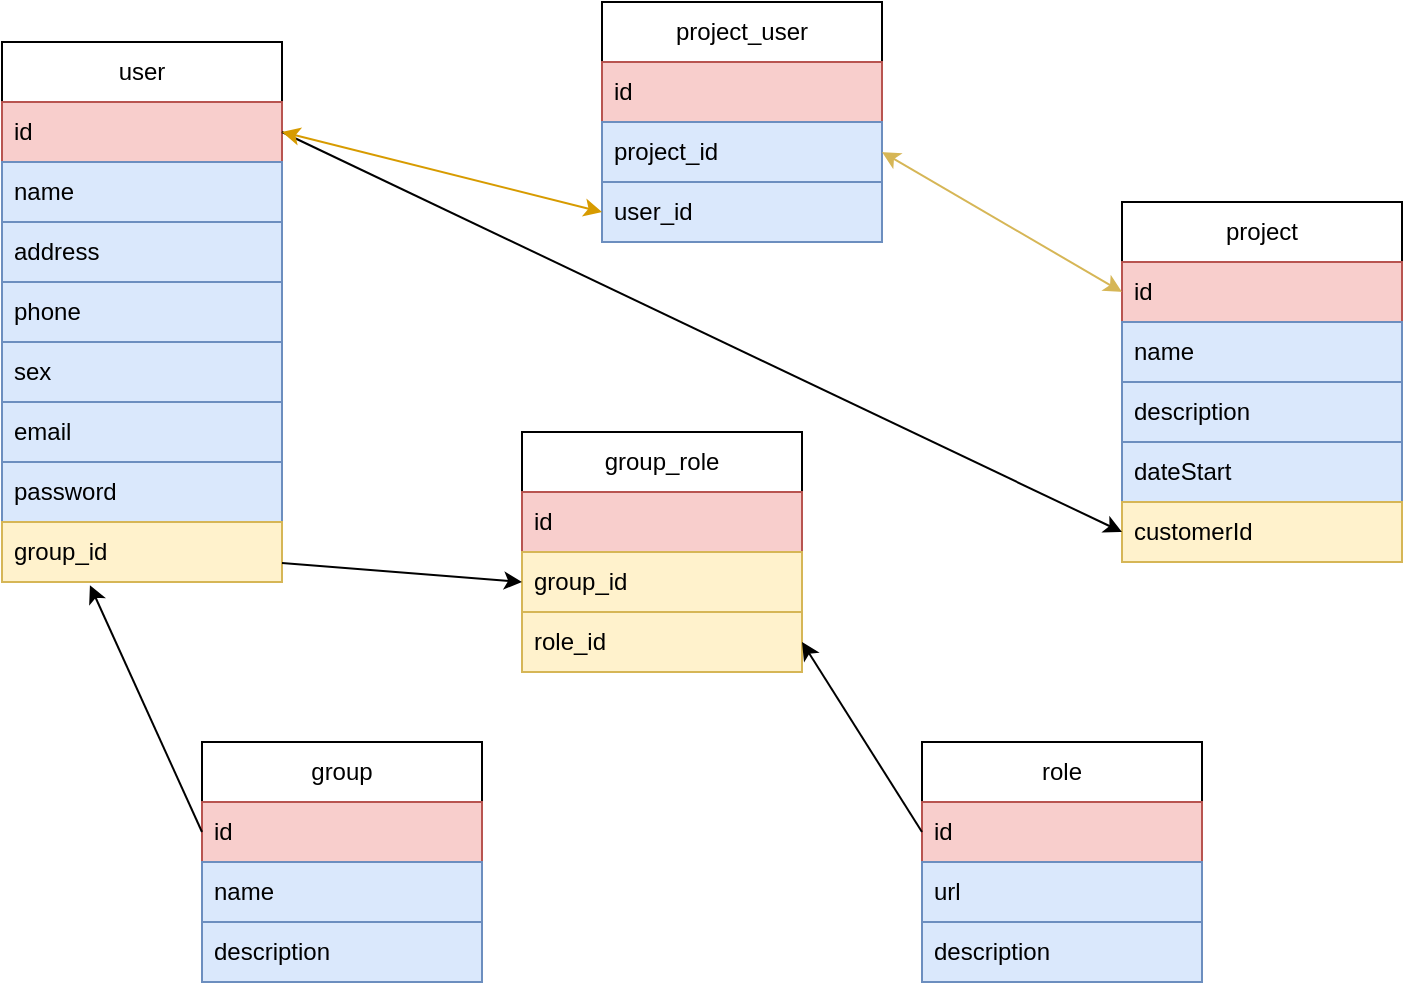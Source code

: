 <mxfile version="22.0.8" type="github">
  <diagram name="Page-1" id="dj8kJLBBsvTurNVyrgQJ">
    <mxGraphModel dx="1050" dy="566" grid="1" gridSize="10" guides="1" tooltips="1" connect="1" arrows="1" fold="1" page="1" pageScale="1" pageWidth="1200" pageHeight="1920" math="0" shadow="0">
      <root>
        <mxCell id="0" />
        <mxCell id="1" parent="0" />
        <mxCell id="lnpDuVdzJ0UPUpUxX-FV-3" value="user" style="swimlane;fontStyle=0;childLayout=stackLayout;horizontal=1;startSize=30;horizontalStack=0;resizeParent=1;resizeParentMax=0;resizeLast=0;collapsible=1;marginBottom=0;whiteSpace=wrap;html=1;" parent="1" vertex="1">
          <mxGeometry x="30" y="40" width="140" height="240" as="geometry" />
        </mxCell>
        <mxCell id="lnpDuVdzJ0UPUpUxX-FV-4" value="id" style="text;strokeColor=#b85450;fillColor=#f8cecc;align=left;verticalAlign=middle;spacingLeft=4;spacingRight=4;overflow=hidden;points=[[0,0.5],[1,0.5]];portConstraint=eastwest;rotatable=0;whiteSpace=wrap;html=1;" parent="lnpDuVdzJ0UPUpUxX-FV-3" vertex="1">
          <mxGeometry y="30" width="140" height="30" as="geometry" />
        </mxCell>
        <mxCell id="lnpDuVdzJ0UPUpUxX-FV-5" value="name" style="text;strokeColor=#6c8ebf;fillColor=#dae8fc;align=left;verticalAlign=middle;spacingLeft=4;spacingRight=4;overflow=hidden;points=[[0,0.5],[1,0.5]];portConstraint=eastwest;rotatable=0;whiteSpace=wrap;html=1;" parent="lnpDuVdzJ0UPUpUxX-FV-3" vertex="1">
          <mxGeometry y="60" width="140" height="30" as="geometry" />
        </mxCell>
        <mxCell id="lnpDuVdzJ0UPUpUxX-FV-6" value="address" style="text;strokeColor=#6c8ebf;fillColor=#dae8fc;align=left;verticalAlign=middle;spacingLeft=4;spacingRight=4;overflow=hidden;points=[[0,0.5],[1,0.5]];portConstraint=eastwest;rotatable=0;whiteSpace=wrap;html=1;" parent="lnpDuVdzJ0UPUpUxX-FV-3" vertex="1">
          <mxGeometry y="90" width="140" height="30" as="geometry" />
        </mxCell>
        <mxCell id="lnpDuVdzJ0UPUpUxX-FV-8" value="phone" style="text;strokeColor=#6c8ebf;fillColor=#dae8fc;align=left;verticalAlign=middle;spacingLeft=4;spacingRight=4;overflow=hidden;points=[[0,0.5],[1,0.5]];portConstraint=eastwest;rotatable=0;whiteSpace=wrap;html=1;" parent="lnpDuVdzJ0UPUpUxX-FV-3" vertex="1">
          <mxGeometry y="120" width="140" height="30" as="geometry" />
        </mxCell>
        <mxCell id="lnpDuVdzJ0UPUpUxX-FV-9" value="sex" style="text;strokeColor=#6c8ebf;fillColor=#dae8fc;align=left;verticalAlign=middle;spacingLeft=4;spacingRight=4;overflow=hidden;points=[[0,0.5],[1,0.5]];portConstraint=eastwest;rotatable=0;whiteSpace=wrap;html=1;" parent="lnpDuVdzJ0UPUpUxX-FV-3" vertex="1">
          <mxGeometry y="150" width="140" height="30" as="geometry" />
        </mxCell>
        <mxCell id="lnpDuVdzJ0UPUpUxX-FV-11" value="email" style="text;strokeColor=#6c8ebf;fillColor=#dae8fc;align=left;verticalAlign=middle;spacingLeft=4;spacingRight=4;overflow=hidden;points=[[0,0.5],[1,0.5]];portConstraint=eastwest;rotatable=0;whiteSpace=wrap;html=1;" parent="lnpDuVdzJ0UPUpUxX-FV-3" vertex="1">
          <mxGeometry y="180" width="140" height="30" as="geometry" />
        </mxCell>
        <mxCell id="lnpDuVdzJ0UPUpUxX-FV-12" value="password" style="text;strokeColor=#6c8ebf;fillColor=#dae8fc;align=left;verticalAlign=middle;spacingLeft=4;spacingRight=4;overflow=hidden;points=[[0,0.5],[1,0.5]];portConstraint=eastwest;rotatable=0;whiteSpace=wrap;html=1;" parent="lnpDuVdzJ0UPUpUxX-FV-3" vertex="1">
          <mxGeometry y="210" width="140" height="30" as="geometry" />
        </mxCell>
        <mxCell id="lnpDuVdzJ0UPUpUxX-FV-13" value="project" style="swimlane;fontStyle=0;childLayout=stackLayout;horizontal=1;startSize=30;horizontalStack=0;resizeParent=1;resizeParentMax=0;resizeLast=0;collapsible=1;marginBottom=0;whiteSpace=wrap;html=1;" parent="1" vertex="1">
          <mxGeometry x="590" y="120" width="140" height="180" as="geometry" />
        </mxCell>
        <mxCell id="lnpDuVdzJ0UPUpUxX-FV-14" value="id" style="text;strokeColor=#b85450;fillColor=#f8cecc;align=left;verticalAlign=middle;spacingLeft=4;spacingRight=4;overflow=hidden;points=[[0,0.5],[1,0.5]];portConstraint=eastwest;rotatable=0;whiteSpace=wrap;html=1;" parent="lnpDuVdzJ0UPUpUxX-FV-13" vertex="1">
          <mxGeometry y="30" width="140" height="30" as="geometry" />
        </mxCell>
        <mxCell id="lnpDuVdzJ0UPUpUxX-FV-15" value="name" style="text;strokeColor=#6c8ebf;fillColor=#dae8fc;align=left;verticalAlign=middle;spacingLeft=4;spacingRight=4;overflow=hidden;points=[[0,0.5],[1,0.5]];portConstraint=eastwest;rotatable=0;whiteSpace=wrap;html=1;" parent="lnpDuVdzJ0UPUpUxX-FV-13" vertex="1">
          <mxGeometry y="60" width="140" height="30" as="geometry" />
        </mxCell>
        <mxCell id="lnpDuVdzJ0UPUpUxX-FV-17" value="description" style="text;strokeColor=#6c8ebf;fillColor=#dae8fc;align=left;verticalAlign=middle;spacingLeft=4;spacingRight=4;overflow=hidden;points=[[0,0.5],[1,0.5]];portConstraint=eastwest;rotatable=0;whiteSpace=wrap;html=1;" parent="lnpDuVdzJ0UPUpUxX-FV-13" vertex="1">
          <mxGeometry y="90" width="140" height="30" as="geometry" />
        </mxCell>
        <mxCell id="lnpDuVdzJ0UPUpUxX-FV-16" value="dateStart" style="text;strokeColor=#6c8ebf;fillColor=#dae8fc;align=left;verticalAlign=middle;spacingLeft=4;spacingRight=4;overflow=hidden;points=[[0,0.5],[1,0.5]];portConstraint=eastwest;rotatable=0;whiteSpace=wrap;html=1;" parent="lnpDuVdzJ0UPUpUxX-FV-13" vertex="1">
          <mxGeometry y="120" width="140" height="30" as="geometry" />
        </mxCell>
        <mxCell id="lnpDuVdzJ0UPUpUxX-FV-18" value="customerId" style="text;strokeColor=#d6b656;fillColor=#fff2cc;align=left;verticalAlign=middle;spacingLeft=4;spacingRight=4;overflow=hidden;points=[[0,0.5],[1,0.5]];portConstraint=eastwest;rotatable=0;whiteSpace=wrap;html=1;" parent="lnpDuVdzJ0UPUpUxX-FV-13" vertex="1">
          <mxGeometry y="150" width="140" height="30" as="geometry" />
        </mxCell>
        <mxCell id="lnpDuVdzJ0UPUpUxX-FV-19" value="" style="endArrow=classic;html=1;rounded=0;exitX=1;exitY=0.5;exitDx=0;exitDy=0;entryX=0;entryY=0.5;entryDx=0;entryDy=0;" parent="1" source="lnpDuVdzJ0UPUpUxX-FV-4" target="lnpDuVdzJ0UPUpUxX-FV-18" edge="1">
          <mxGeometry width="50" height="50" relative="1" as="geometry">
            <mxPoint x="380" y="105" as="sourcePoint" />
            <mxPoint x="370" y="160" as="targetPoint" />
          </mxGeometry>
        </mxCell>
        <mxCell id="lnpDuVdzJ0UPUpUxX-FV-21" value="project_user" style="swimlane;fontStyle=0;childLayout=stackLayout;horizontal=1;startSize=30;horizontalStack=0;resizeParent=1;resizeParentMax=0;resizeLast=0;collapsible=1;marginBottom=0;whiteSpace=wrap;html=1;" parent="1" vertex="1">
          <mxGeometry x="330" y="20" width="140" height="120" as="geometry" />
        </mxCell>
        <mxCell id="lnpDuVdzJ0UPUpUxX-FV-22" value="id" style="text;strokeColor=#b85450;fillColor=#f8cecc;align=left;verticalAlign=middle;spacingLeft=4;spacingRight=4;overflow=hidden;points=[[0,0.5],[1,0.5]];portConstraint=eastwest;rotatable=0;whiteSpace=wrap;html=1;" parent="lnpDuVdzJ0UPUpUxX-FV-21" vertex="1">
          <mxGeometry y="30" width="140" height="30" as="geometry" />
        </mxCell>
        <mxCell id="lnpDuVdzJ0UPUpUxX-FV-23" value="project_id" style="text;strokeColor=#6c8ebf;fillColor=#dae8fc;align=left;verticalAlign=middle;spacingLeft=4;spacingRight=4;overflow=hidden;points=[[0,0.5],[1,0.5]];portConstraint=eastwest;rotatable=0;whiteSpace=wrap;html=1;" parent="lnpDuVdzJ0UPUpUxX-FV-21" vertex="1">
          <mxGeometry y="60" width="140" height="30" as="geometry" />
        </mxCell>
        <mxCell id="lnpDuVdzJ0UPUpUxX-FV-24" value="user_id" style="text;strokeColor=#6c8ebf;fillColor=#dae8fc;align=left;verticalAlign=middle;spacingLeft=4;spacingRight=4;overflow=hidden;points=[[0,0.5],[1,0.5]];portConstraint=eastwest;rotatable=0;whiteSpace=wrap;html=1;" parent="lnpDuVdzJ0UPUpUxX-FV-21" vertex="1">
          <mxGeometry y="90" width="140" height="30" as="geometry" />
        </mxCell>
        <mxCell id="lnpDuVdzJ0UPUpUxX-FV-25" value="" style="endArrow=classic;startArrow=classic;html=1;rounded=0;exitX=0;exitY=0.5;exitDx=0;exitDy=0;entryX=1;entryY=0.5;entryDx=0;entryDy=0;fillColor=#ffe6cc;strokeColor=#d79b00;" parent="1" source="lnpDuVdzJ0UPUpUxX-FV-24" target="lnpDuVdzJ0UPUpUxX-FV-4" edge="1">
          <mxGeometry width="50" height="50" relative="1" as="geometry">
            <mxPoint x="320" y="310" as="sourcePoint" />
            <mxPoint x="370" y="260" as="targetPoint" />
          </mxGeometry>
        </mxCell>
        <mxCell id="lnpDuVdzJ0UPUpUxX-FV-26" value="" style="endArrow=classic;startArrow=classic;html=1;rounded=0;entryX=0;entryY=0.25;entryDx=0;entryDy=0;exitX=1;exitY=0.5;exitDx=0;exitDy=0;fillColor=#fff2cc;strokeColor=#d6b656;" parent="1" source="lnpDuVdzJ0UPUpUxX-FV-23" target="lnpDuVdzJ0UPUpUxX-FV-13" edge="1">
          <mxGeometry width="50" height="50" relative="1" as="geometry">
            <mxPoint x="320" y="310" as="sourcePoint" />
            <mxPoint x="370" y="260" as="targetPoint" />
          </mxGeometry>
        </mxCell>
        <mxCell id="lnpDuVdzJ0UPUpUxX-FV-10" value="group_id" style="text;strokeColor=#d6b656;fillColor=#fff2cc;align=left;verticalAlign=middle;spacingLeft=4;spacingRight=4;overflow=hidden;points=[[0,0.5],[1,0.5]];portConstraint=eastwest;rotatable=0;whiteSpace=wrap;html=1;" parent="1" vertex="1">
          <mxGeometry x="30" y="280" width="140" height="30" as="geometry" />
        </mxCell>
        <mxCell id="fcfcKM3UfSMWY7eCcB2o-2" value="group" style="swimlane;fontStyle=0;childLayout=stackLayout;horizontal=1;startSize=30;horizontalStack=0;resizeParent=1;resizeParentMax=0;resizeLast=0;collapsible=1;marginBottom=0;whiteSpace=wrap;html=1;" vertex="1" parent="1">
          <mxGeometry x="130" y="390" width="140" height="120" as="geometry" />
        </mxCell>
        <mxCell id="fcfcKM3UfSMWY7eCcB2o-3" value="id" style="text;strokeColor=#b85450;fillColor=#f8cecc;align=left;verticalAlign=middle;spacingLeft=4;spacingRight=4;overflow=hidden;points=[[0,0.5],[1,0.5]];portConstraint=eastwest;rotatable=0;whiteSpace=wrap;html=1;" vertex="1" parent="fcfcKM3UfSMWY7eCcB2o-2">
          <mxGeometry y="30" width="140" height="30" as="geometry" />
        </mxCell>
        <mxCell id="fcfcKM3UfSMWY7eCcB2o-4" value="name" style="text;strokeColor=#6c8ebf;fillColor=#dae8fc;align=left;verticalAlign=middle;spacingLeft=4;spacingRight=4;overflow=hidden;points=[[0,0.5],[1,0.5]];portConstraint=eastwest;rotatable=0;whiteSpace=wrap;html=1;" vertex="1" parent="fcfcKM3UfSMWY7eCcB2o-2">
          <mxGeometry y="60" width="140" height="30" as="geometry" />
        </mxCell>
        <mxCell id="fcfcKM3UfSMWY7eCcB2o-5" value="description" style="text;strokeColor=#6c8ebf;fillColor=#dae8fc;align=left;verticalAlign=middle;spacingLeft=4;spacingRight=4;overflow=hidden;points=[[0,0.5],[1,0.5]];portConstraint=eastwest;rotatable=0;whiteSpace=wrap;html=1;" vertex="1" parent="fcfcKM3UfSMWY7eCcB2o-2">
          <mxGeometry y="90" width="140" height="30" as="geometry" />
        </mxCell>
        <mxCell id="fcfcKM3UfSMWY7eCcB2o-7" value="role" style="swimlane;fontStyle=0;childLayout=stackLayout;horizontal=1;startSize=30;horizontalStack=0;resizeParent=1;resizeParentMax=0;resizeLast=0;collapsible=1;marginBottom=0;whiteSpace=wrap;html=1;" vertex="1" parent="1">
          <mxGeometry x="490" y="390" width="140" height="120" as="geometry" />
        </mxCell>
        <mxCell id="fcfcKM3UfSMWY7eCcB2o-8" value="id" style="text;strokeColor=#b85450;fillColor=#f8cecc;align=left;verticalAlign=middle;spacingLeft=4;spacingRight=4;overflow=hidden;points=[[0,0.5],[1,0.5]];portConstraint=eastwest;rotatable=0;whiteSpace=wrap;html=1;" vertex="1" parent="fcfcKM3UfSMWY7eCcB2o-7">
          <mxGeometry y="30" width="140" height="30" as="geometry" />
        </mxCell>
        <mxCell id="fcfcKM3UfSMWY7eCcB2o-9" value="url" style="text;strokeColor=#6c8ebf;fillColor=#dae8fc;align=left;verticalAlign=middle;spacingLeft=4;spacingRight=4;overflow=hidden;points=[[0,0.5],[1,0.5]];portConstraint=eastwest;rotatable=0;whiteSpace=wrap;html=1;" vertex="1" parent="fcfcKM3UfSMWY7eCcB2o-7">
          <mxGeometry y="60" width="140" height="30" as="geometry" />
        </mxCell>
        <mxCell id="fcfcKM3UfSMWY7eCcB2o-10" value="description" style="text;strokeColor=#6c8ebf;fillColor=#dae8fc;align=left;verticalAlign=middle;spacingLeft=4;spacingRight=4;overflow=hidden;points=[[0,0.5],[1,0.5]];portConstraint=eastwest;rotatable=0;whiteSpace=wrap;html=1;" vertex="1" parent="fcfcKM3UfSMWY7eCcB2o-7">
          <mxGeometry y="90" width="140" height="30" as="geometry" />
        </mxCell>
        <mxCell id="fcfcKM3UfSMWY7eCcB2o-13" value="" style="endArrow=classic;html=1;rounded=0;exitX=0;exitY=0.5;exitDx=0;exitDy=0;entryX=0.314;entryY=1.053;entryDx=0;entryDy=0;entryPerimeter=0;" edge="1" parent="1" source="fcfcKM3UfSMWY7eCcB2o-3" target="lnpDuVdzJ0UPUpUxX-FV-10">
          <mxGeometry width="50" height="50" relative="1" as="geometry">
            <mxPoint x="180" y="95" as="sourcePoint" />
            <mxPoint x="170" y="435" as="targetPoint" />
          </mxGeometry>
        </mxCell>
        <mxCell id="fcfcKM3UfSMWY7eCcB2o-16" value="group_role" style="swimlane;fontStyle=0;childLayout=stackLayout;horizontal=1;startSize=30;horizontalStack=0;resizeParent=1;resizeParentMax=0;resizeLast=0;collapsible=1;marginBottom=0;whiteSpace=wrap;html=1;" vertex="1" parent="1">
          <mxGeometry x="290" y="235" width="140" height="120" as="geometry" />
        </mxCell>
        <mxCell id="fcfcKM3UfSMWY7eCcB2o-17" value="id" style="text;strokeColor=#b85450;fillColor=#f8cecc;align=left;verticalAlign=middle;spacingLeft=4;spacingRight=4;overflow=hidden;points=[[0,0.5],[1,0.5]];portConstraint=eastwest;rotatable=0;whiteSpace=wrap;html=1;" vertex="1" parent="fcfcKM3UfSMWY7eCcB2o-16">
          <mxGeometry y="30" width="140" height="30" as="geometry" />
        </mxCell>
        <mxCell id="fcfcKM3UfSMWY7eCcB2o-18" value="group_id" style="text;strokeColor=#d6b656;fillColor=#fff2cc;align=left;verticalAlign=middle;spacingLeft=4;spacingRight=4;overflow=hidden;points=[[0,0.5],[1,0.5]];portConstraint=eastwest;rotatable=0;whiteSpace=wrap;html=1;" vertex="1" parent="fcfcKM3UfSMWY7eCcB2o-16">
          <mxGeometry y="60" width="140" height="30" as="geometry" />
        </mxCell>
        <mxCell id="fcfcKM3UfSMWY7eCcB2o-19" value="role_id" style="text;strokeColor=#d6b656;fillColor=#fff2cc;align=left;verticalAlign=middle;spacingLeft=4;spacingRight=4;overflow=hidden;points=[[0,0.5],[1,0.5]];portConstraint=eastwest;rotatable=0;whiteSpace=wrap;html=1;" vertex="1" parent="fcfcKM3UfSMWY7eCcB2o-16">
          <mxGeometry y="90" width="140" height="30" as="geometry" />
        </mxCell>
        <mxCell id="fcfcKM3UfSMWY7eCcB2o-21" value="" style="endArrow=classic;html=1;rounded=0;entryX=1;entryY=0.5;entryDx=0;entryDy=0;exitX=0;exitY=0.5;exitDx=0;exitDy=0;" edge="1" parent="1" source="fcfcKM3UfSMWY7eCcB2o-8" target="fcfcKM3UfSMWY7eCcB2o-19">
          <mxGeometry width="50" height="50" relative="1" as="geometry">
            <mxPoint x="370" y="320" as="sourcePoint" />
            <mxPoint x="420" y="270" as="targetPoint" />
          </mxGeometry>
        </mxCell>
        <mxCell id="fcfcKM3UfSMWY7eCcB2o-22" value="" style="endArrow=classic;html=1;rounded=0;entryX=0;entryY=0.5;entryDx=0;entryDy=0;" edge="1" parent="1" source="lnpDuVdzJ0UPUpUxX-FV-10" target="fcfcKM3UfSMWY7eCcB2o-18">
          <mxGeometry width="50" height="50" relative="1" as="geometry">
            <mxPoint x="370" y="320" as="sourcePoint" />
            <mxPoint x="420" y="270" as="targetPoint" />
          </mxGeometry>
        </mxCell>
      </root>
    </mxGraphModel>
  </diagram>
</mxfile>
